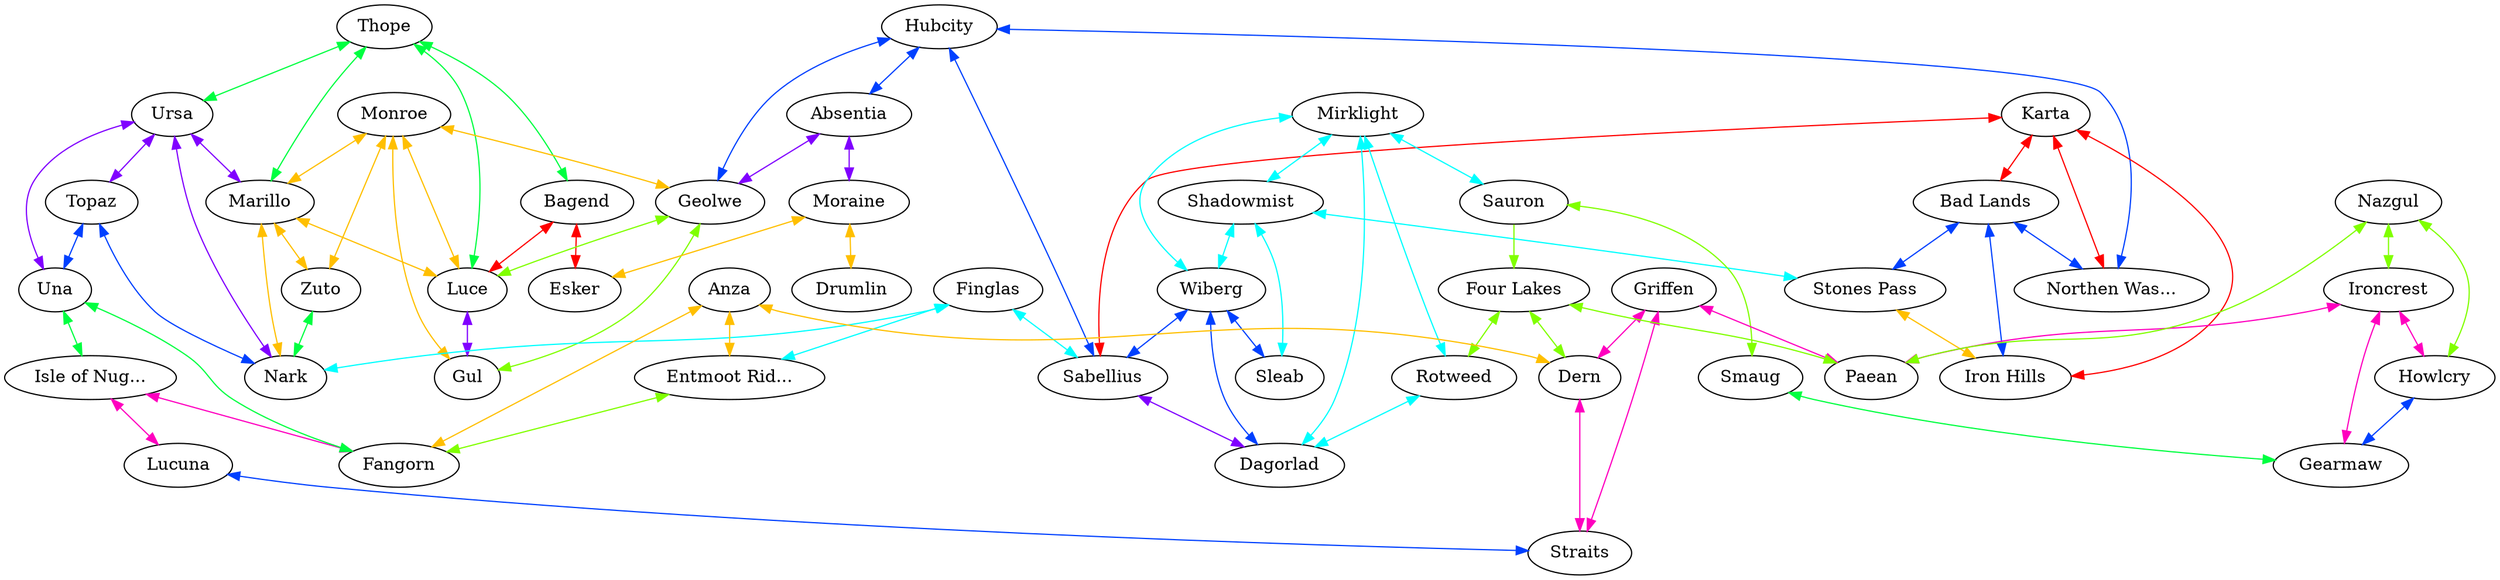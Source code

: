 graph x {
"Luce" [pos="2.125,-2.18055555555556",label="Luce"]
"Bagend" [pos="1,-2.125",label="Bagend"]
"Thope" [pos="1.25,-3.09722222222222",label="Thope"]
"Geolwe" [pos="3.30555555555556,-1.13888888888889",label="Geolwe"]
"Monroe" [pos="2.76388888888889,-2.02777777777778",label="Monroe"]
"Marillo" [pos="2.52777777777778,-2.51388888888889",label="Marillo"]
"Zuto" [pos="3.05555555555556,-2.34722222222222",label="Zuto"]
"Gul" [pos="2.27777777777778,-1.86111111111111",label="Gul"]
"Nark" [pos="3.09722222222222,-2.88888888888889",label="Nark"]
"Absentia" [pos="3.44444444444444,-0.513888888888889",label="Absentia"]
"Moraine" [pos="1.80555555555556,-0.708333333333333",label="Moraine"]
"Drumlin" [pos="1.29166666666667,-0.472222222222222",label="Drumlin"]
"Esker" [pos="0.722222222222222,-1.13888888888889",label="Esker"]
"Hubcity" [pos="4.125,-0.638888888888889",label="Hubcity"]
"Bad Lands" [pos="6.72222222222222,-0.888888888888889",label="Bad Lands"]
"Iron Hills" [pos="6.91666666666667,-1.45833333333333",label="Iron Hills"]
"Karta" [pos="5.73611111111111,-0.944444444444444",label="Karta"]
"Stones Pass" [pos="7.68055555555556,-1.88888888888889",label="Stones Pass"]
"Sabellius" [pos="5.01388888888889,-1.52777777777778",label="Sabellius"]
"Wiberg" [pos="5.69444444444444,-1.91666666666667",label="Wiberg"]
"Sleab" [pos="6.56944444444444,-2.08333333333333",label="Sleab"]
"Rotweed" [pos="5.11111111111111,-2.69444444444444",label="Rotweed"]
"Mirklight" [pos="5.76388888888889,-2.5",label="Mirklight"]
"Shadowmist" [pos="7.375,-2.38888888888889",label="Shadowmist"]
"Sauron" [pos="6.72222222222222,-3.11111111111111",label="Sauron"]
"Smaug" [pos="7.81944444444444,-3.04166666666667",label="Smaug"]
"Ironcrest" [pos="6.41666666666667,-4.34722222222222",label="Ironcrest"]
"Howlcry" [pos="7.33333333333333,-4.58333333333333",label="Howlcry"]
"Nazgul" [pos="6.22222222222222,-4.86111111111111",label="Nazgul"]
"Paean" [pos="5.36111111111111,-4.41666666666667",label="Paean"]
"Griffen" [pos="4.94444444444444,-4.84722222222222",label="Griffen"]
"Dern" [pos="4.25,-4.02777777777778",label="Dern"]
"Straits" [pos="4.15277777777778,-4.63888888888889",label="Straits"]
"Lucuna" [pos="3.51388888888889,-4.52777777777778",label="Lucuna"]
"Isle of Nugs" [pos="2.55555555555556,-4.65277777777778",label="Isle of Nug..."]
"Fangorn" [pos="3.11111111111111,-3.66666666666667",label="Fangorn"]
"Entmoot Ridge" [pos="4.05555555555556,-3.05555555555556",label="Entmoot Rid..."]
"Finglas" [pos="3.97222222222222,-2.19444444444444",label="Finglas"]
"Four Lakes" [pos="4.95833333333333,-3.55555555555556",label="Four Lakes"]
"Ursa" [pos="2.05555555555556,-3.26388888888889",label="Ursa"]
"Topaz" [pos="2.56944444444444,-3.41666666666667",label="Topaz"]
"Una" [pos="2.58333333333333,-3.77777777777778",label="Una"]
"Anza" [pos="3.65277777777778,-3.65277777777778",label="Anza"]
"Northen Waste" [pos="5.80555555555556,-0.486111111111111",label="Northen Was..."]
"Dagorlad" [pos="5.05555555555556,-2.04166666666667",label="Dagorlad"]
"Gearmaw" [pos="7.625,-3.77777777777778",label="Gearmaw"]
"Anza" -- "Fangorn" [dir="both",color="0.125,1,1"]
"Anza" -- "Dern" [dir="both",color="0.125,1,1"]
"Anza" -- "Entmoot Ridge" [dir="both",color="0.125,1,1"]
"Nazgul" -- "Howlcry" [dir="both",color="0.25,1,1"]
"Nazgul" -- "Ironcrest" [dir="both",color="0.25,1,1"]
"Nazgul" -- "Paean" [dir="both",color="0.25,1,1"]
"Thope" -- "Luce" [dir="both",color="0.375,1,1"]
"Thope" -- "Marillo" [dir="both",color="0.375,1,1"]
"Thope" -- "Ursa" [dir="both",color="0.375,1,1"]
"Thope" -- "Bagend" [dir="both",color="0.375,1,1"]
"Mirklight" -- "Dagorlad" [dir="both",color="0.5,1,1"]
"Mirklight" -- "Rotweed" [dir="both",color="0.5,1,1"]
"Mirklight" -- "Sauron" [dir="both",color="0.5,1,1"]
"Mirklight" -- "Wiberg" [dir="both",color="0.5,1,1"]
"Mirklight" -- "Shadowmist" [dir="both",color="0.5,1,1"]
"Hubcity" -- "Sabellius" [dir="both",color="0.625,1,1"]
"Hubcity" -- "Geolwe" [dir="both",color="0.625,1,1"]
"Hubcity" -- "Northen Waste" [dir="both",color="0.625,1,1"]
"Hubcity" -- "Absentia" [dir="both",color="0.625,1,1"]
"Ursa" -- "Marillo" [dir="both",color="0.75,1,1"]
"Ursa" -- "Nark" [dir="both",color="0.75,1,1"]
"Ursa" -- "Una" [dir="both",color="0.75,1,1"]
"Ursa" -- "Topaz" [dir="both",color="0.75,1,1"]
"Griffen" -- "Straits" [dir="both",color="0.875,1,1"]
"Griffen" -- "Paean" [dir="both",color="0.875,1,1"]
"Griffen" -- "Dern" [dir="both",color="0.875,1,1"]
"Karta" -- "Iron Hills" [dir="both",color="1,1,1"]
"Karta" -- "Bad Lands" [dir="both",color="1,1,1"]
"Karta" -- "Sabellius" [dir="both",color="1,1,1"]
"Karta" -- "Northen Waste" [dir="both",color="1,1,1"]
"Monroe" -- "Luce" [dir="both",color="0.125,1,1"]
"Monroe" -- "Marillo" [dir="both",color="0.125,1,1"]
"Monroe" -- "Zuto" [dir="both",color="0.125,1,1"]
"Monroe" -- "Gul" [dir="both",color="0.125,1,1"]
"Monroe" -- "Geolwe" [dir="both",color="0.125,1,1"]
"Sauron" -- "Four Lakes" [dir="forward",color="0.25,1,1"]
"Sauron" -- "Smaug" [dir="both",color="0.25,1,1"]
"Smaug" -- "Gearmaw" [dir="both",color="0.375,1,1"]
"Shadowmist" -- "Stones Pass" [dir="both",color="0.5,1,1"]
"Shadowmist" -- "Wiberg" [dir="both",color="0.5,1,1"]
"Shadowmist" -- "Sleab" [dir="both",color="0.5,1,1"]
"Topaz" -- "Nark" [dir="both",color="0.625,1,1"]
"Topaz" -- "Una" [dir="both",color="0.625,1,1"]
"Absentia" -- "Geolwe" [dir="both",color="0.75,1,1"]
"Absentia" -- "Moraine" [dir="both",color="0.75,1,1"]
"Ironcrest" -- "Howlcry" [dir="both",color="0.875,1,1"]
"Ironcrest" -- "Paean" [dir="both",color="0.875,1,1"]
"Ironcrest" -- "Gearmaw" [dir="both",color="0.875,1,1"]
"Bagend" -- "Luce" [dir="both",color="1,1,1"]
"Bagend" -- "Esker" [dir="both",color="1,1,1"]
"Marillo" -- "Luce" [dir="both",color="0.125,1,1"]
"Marillo" -- "Zuto" [dir="both",color="0.125,1,1"]
"Marillo" -- "Nark" [dir="both",color="0.125,1,1"]
"Four Lakes" -- "Rotweed" [dir="both",color="0.25,1,1"]
"Four Lakes" -- "Paean" [dir="both",color="0.25,1,1"]
"Four Lakes" -- "Dern" [dir="both",color="0.25,1,1"]
"Zuto" -- "Nark" [dir="both",color="0.375,1,1"]
"Finglas" -- "Sabellius" [dir="both",color="0.5,1,1"]
"Finglas" -- "Nark" [dir="both",color="0.5,1,1"]
"Finglas" -- "Entmoot Ridge" [dir="both",color="0.5,1,1"]
"Wiberg" -- "Dagorlad" [dir="both",color="0.625,1,1"]
"Wiberg" -- "Sleab" [dir="both",color="0.625,1,1"]
"Wiberg" -- "Sabellius" [dir="both",color="0.625,1,1"]
"Sabellius" -- "Dagorlad" [dir="both",color="0.75,1,1"]
"Dern" -- "Straits" [dir="both",color="0.875,1,1"]
"Moraine" -- "Drumlin" [dir="both",color="0.125,1,1"]
"Moraine" -- "Esker" [dir="both",color="0.125,1,1"]
"Una" -- "Fangorn" [dir="both",color="0.375,1,1"]
"Una" -- "Isle of Nugs" [dir="both",color="0.375,1,1"]
"Rotweed" -- "Dagorlad" [dir="both",color="0.5,1,1"]
"Bad Lands" -- "Iron Hills" [dir="both",color="0.625,1,1"]
"Bad Lands" -- "Stones Pass" [dir="both",color="0.625,1,1"]
"Bad Lands" -- "Northen Waste" [dir="both",color="0.625,1,1"]
"Isle of Nugs" -- "Lucuna" [dir="both",color="0.875,1,1"]
"Isle of Nugs" -- "Fangorn" [dir="both",color="0.875,1,1"]
"Stones Pass" -- "Iron Hills" [dir="both",color="0.125,1,1"]
"Geolwe" -- "Luce" [dir="both",color="0.25,1,1"]
"Geolwe" -- "Gul" [dir="both",color="0.25,1,1"]
"Lucuna" -- "Straits" [dir="both",color="0.625,1,1"]
"Luce" -- "Gul" [dir="both",color="0.75,1,1"]
"Entmoot Ridge" -- "Fangorn" [dir="both",color="0.25,1,1"]
"Howlcry" -- "Gearmaw" [dir="both",color="0.625,1,1"]
}
